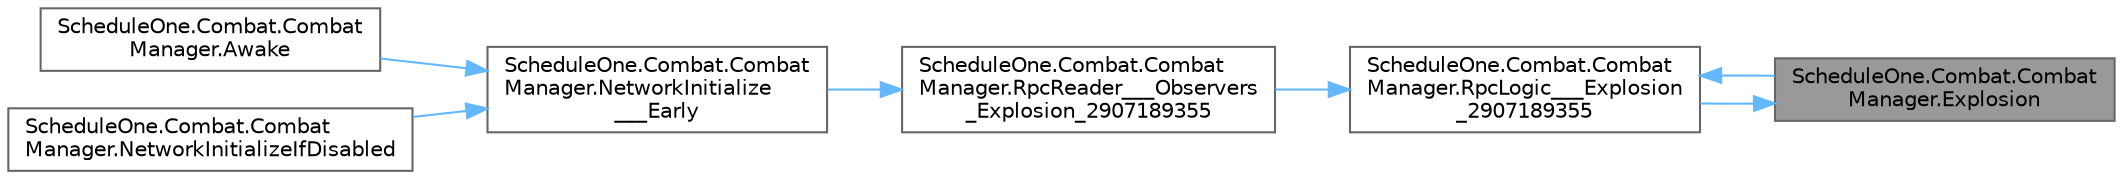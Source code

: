 digraph "ScheduleOne.Combat.CombatManager.Explosion"
{
 // LATEX_PDF_SIZE
  bgcolor="transparent";
  edge [fontname=Helvetica,fontsize=10,labelfontname=Helvetica,labelfontsize=10];
  node [fontname=Helvetica,fontsize=10,shape=box,height=0.2,width=0.4];
  rankdir="RL";
  Node1 [id="Node000001",label="ScheduleOne.Combat.Combat\lManager.Explosion",height=0.2,width=0.4,color="gray40", fillcolor="grey60", style="filled", fontcolor="black",tooltip=" "];
  Node1 -> Node2 [id="edge1_Node000001_Node000002",dir="back",color="steelblue1",style="solid",tooltip=" "];
  Node2 [id="Node000002",label="ScheduleOne.Combat.Combat\lManager.RpcLogic___Explosion\l_2907189355",height=0.2,width=0.4,color="grey40", fillcolor="white", style="filled",URL="$class_schedule_one_1_1_combat_1_1_combat_manager.html#a484baced5ec1e7c56c44c4cce112ccf2",tooltip=" "];
  Node2 -> Node1 [id="edge2_Node000002_Node000001",dir="back",color="steelblue1",style="solid",tooltip=" "];
  Node2 -> Node3 [id="edge3_Node000002_Node000003",dir="back",color="steelblue1",style="solid",tooltip=" "];
  Node3 [id="Node000003",label="ScheduleOne.Combat.Combat\lManager.RpcReader___Observers\l_Explosion_2907189355",height=0.2,width=0.4,color="grey40", fillcolor="white", style="filled",URL="$class_schedule_one_1_1_combat_1_1_combat_manager.html#a0471ce17b22027ea4e1b1dd33a7743a5",tooltip=" "];
  Node3 -> Node4 [id="edge4_Node000003_Node000004",dir="back",color="steelblue1",style="solid",tooltip=" "];
  Node4 [id="Node000004",label="ScheduleOne.Combat.Combat\lManager.NetworkInitialize\l___Early",height=0.2,width=0.4,color="grey40", fillcolor="white", style="filled",URL="$class_schedule_one_1_1_combat_1_1_combat_manager.html#af94517266dccda139ef02284b6be795b",tooltip=" "];
  Node4 -> Node5 [id="edge5_Node000004_Node000005",dir="back",color="steelblue1",style="solid",tooltip=" "];
  Node5 [id="Node000005",label="ScheduleOne.Combat.Combat\lManager.Awake",height=0.2,width=0.4,color="grey40", fillcolor="white", style="filled",URL="$class_schedule_one_1_1_combat_1_1_combat_manager.html#aca0fcbc50ac4197432f5c94c8becd5b4",tooltip=" "];
  Node4 -> Node6 [id="edge6_Node000004_Node000006",dir="back",color="steelblue1",style="solid",tooltip=" "];
  Node6 [id="Node000006",label="ScheduleOne.Combat.Combat\lManager.NetworkInitializeIfDisabled",height=0.2,width=0.4,color="grey40", fillcolor="white", style="filled",URL="$class_schedule_one_1_1_combat_1_1_combat_manager.html#a45bf99f4f397812ca7f12907d16bbb5f",tooltip=" "];
}
